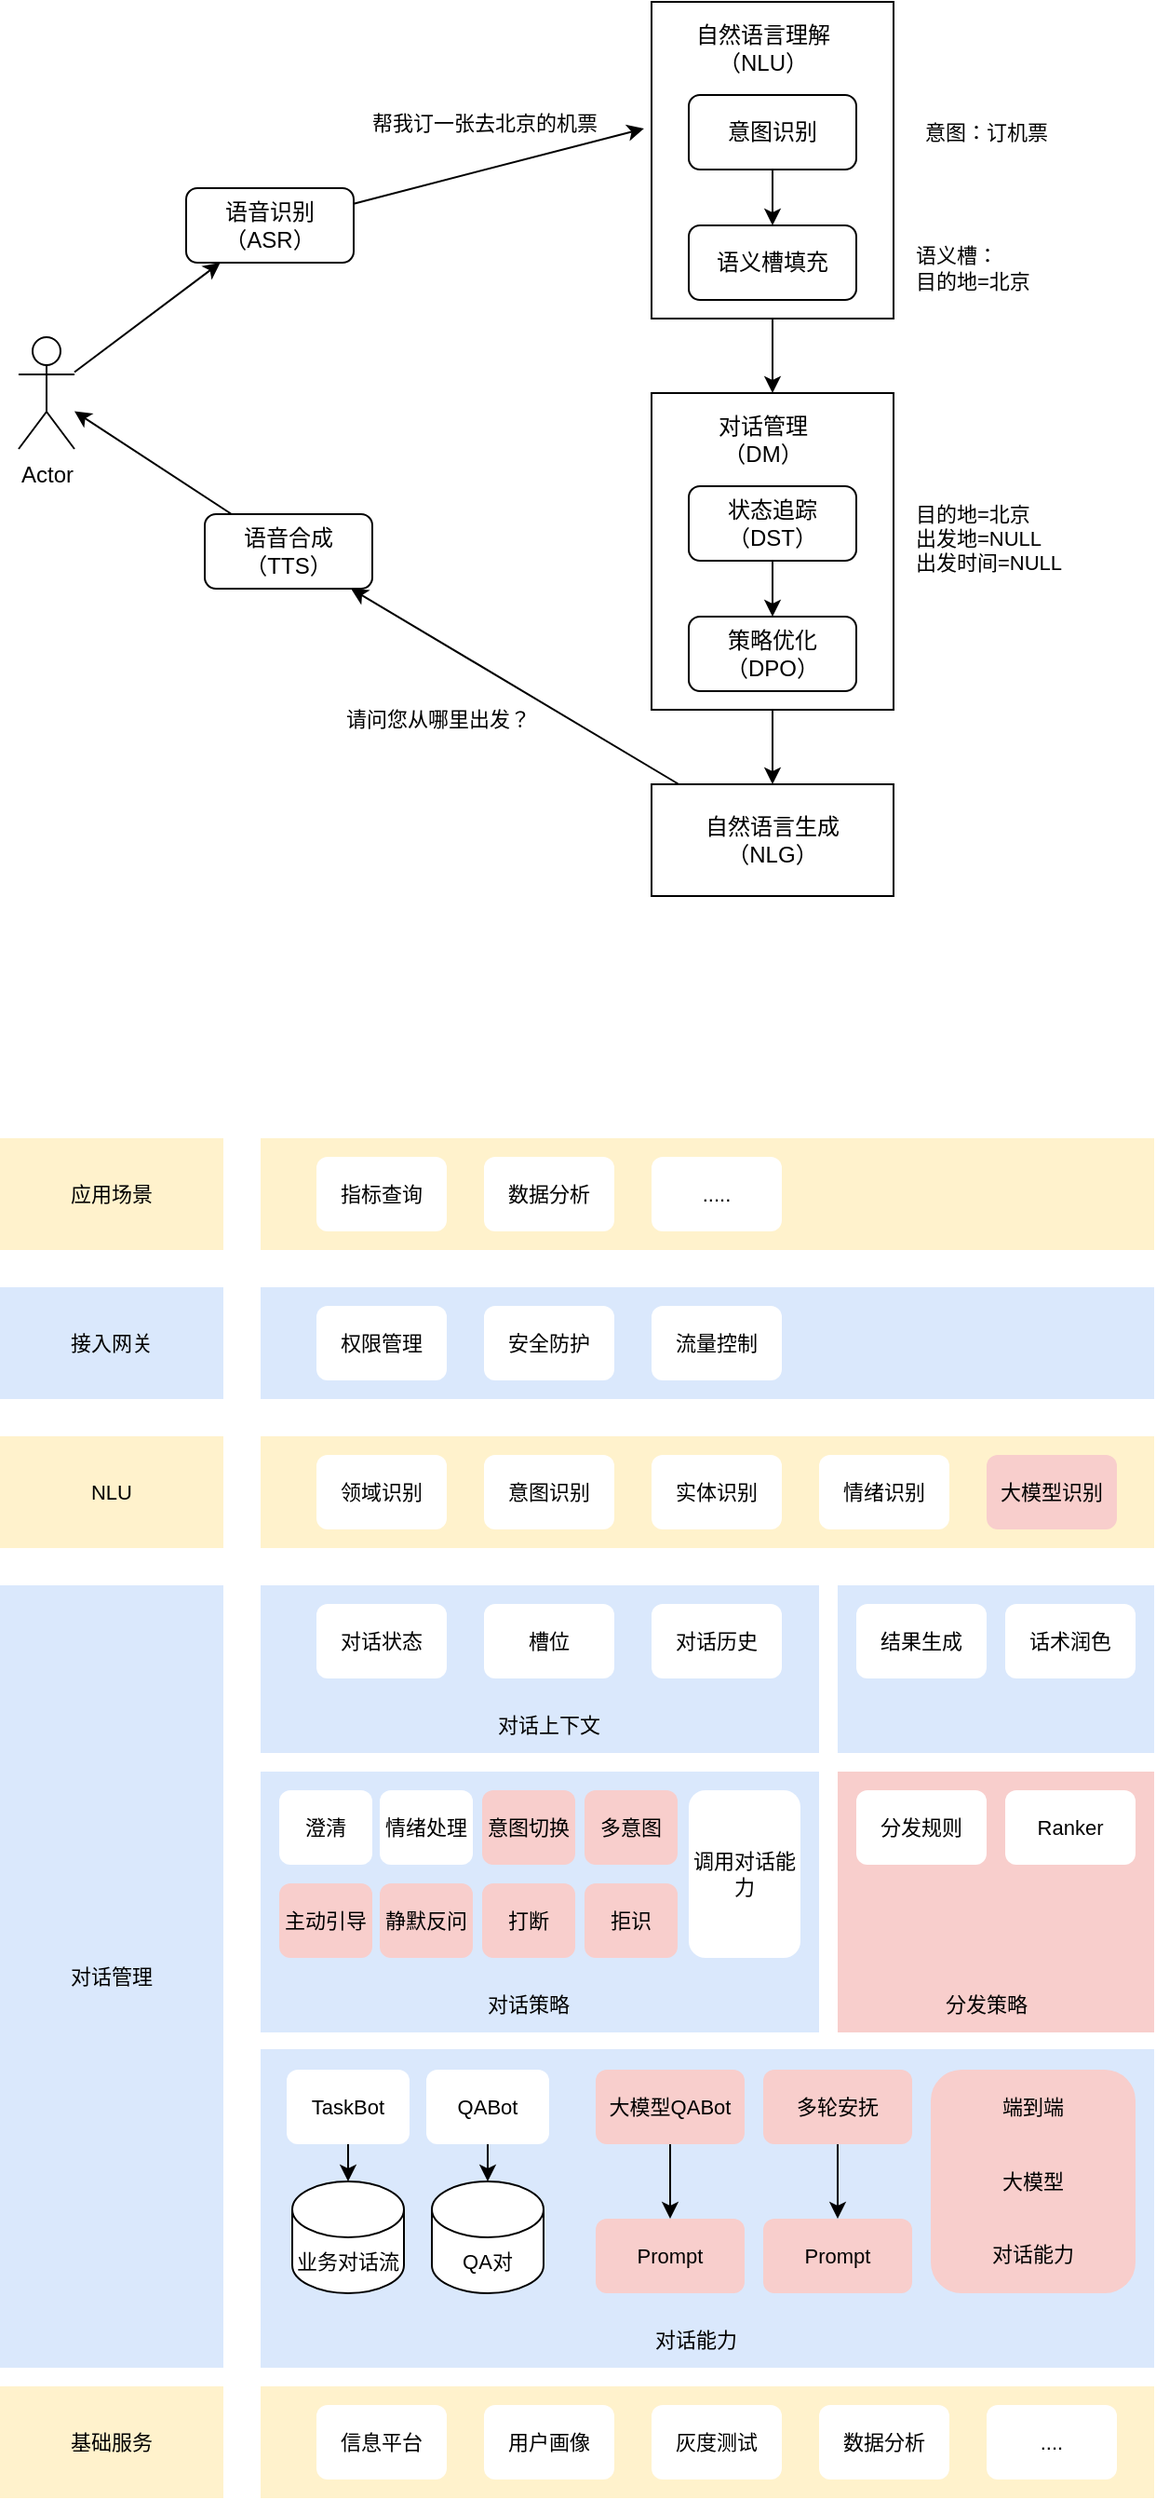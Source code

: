 <mxfile version="24.6.4" type="github">
  <diagram name="Page-1" id="AwzitmWPeecuAK55QxL2">
    <mxGraphModel dx="1120" dy="815" grid="1" gridSize="10" guides="1" tooltips="1" connect="1" arrows="1" fold="1" page="1" pageScale="1" pageWidth="827" pageHeight="1169" math="0" shadow="0">
      <root>
        <mxCell id="0" />
        <mxCell id="1" parent="0" />
        <mxCell id="plAMTflSJIcq0pE81QuK-17" style="edgeStyle=none;shape=connector;rounded=0;orthogonalLoop=1;jettySize=auto;html=1;entryX=0.5;entryY=0;entryDx=0;entryDy=0;strokeColor=default;align=center;verticalAlign=middle;fontFamily=Helvetica;fontSize=11;fontColor=default;labelBackgroundColor=none;endArrow=classic;" edge="1" parent="1" source="plAMTflSJIcq0pE81QuK-10" target="plAMTflSJIcq0pE81QuK-12">
          <mxGeometry relative="1" as="geometry" />
        </mxCell>
        <mxCell id="plAMTflSJIcq0pE81QuK-10" value="" style="rounded=0;whiteSpace=wrap;html=1;labelBackgroundColor=none;" vertex="1" parent="1">
          <mxGeometry x="360" y="70" width="130" height="170" as="geometry" />
        </mxCell>
        <mxCell id="plAMTflSJIcq0pE81QuK-5" style="rounded=0;orthogonalLoop=1;jettySize=auto;html=1;labelBackgroundColor=none;" edge="1" parent="1" source="plAMTflSJIcq0pE81QuK-1" target="plAMTflSJIcq0pE81QuK-4">
          <mxGeometry relative="1" as="geometry" />
        </mxCell>
        <mxCell id="plAMTflSJIcq0pE81QuK-1" value="Actor" style="shape=umlActor;verticalLabelPosition=bottom;verticalAlign=top;html=1;outlineConnect=0;labelBackgroundColor=none;" vertex="1" parent="1">
          <mxGeometry x="20" y="250" width="30" height="60" as="geometry" />
        </mxCell>
        <mxCell id="plAMTflSJIcq0pE81QuK-7" value="" style="rounded=0;orthogonalLoop=1;jettySize=auto;html=1;entryX=-0.031;entryY=0.4;entryDx=0;entryDy=0;entryPerimeter=0;labelBackgroundColor=none;" edge="1" parent="1" source="plAMTflSJIcq0pE81QuK-4" target="plAMTflSJIcq0pE81QuK-10">
          <mxGeometry relative="1" as="geometry">
            <mxPoint x="350" y="140" as="targetPoint" />
          </mxGeometry>
        </mxCell>
        <mxCell id="plAMTflSJIcq0pE81QuK-4" value="语音识别&lt;br&gt;（ASR）" style="rounded=1;whiteSpace=wrap;html=1;labelBackgroundColor=none;" vertex="1" parent="1">
          <mxGeometry x="110" y="170" width="90" height="40" as="geometry" />
        </mxCell>
        <mxCell id="plAMTflSJIcq0pE81QuK-9" value="" style="edgeStyle=orthogonalEdgeStyle;rounded=0;orthogonalLoop=1;jettySize=auto;html=1;labelBackgroundColor=none;" edge="1" parent="1" source="plAMTflSJIcq0pE81QuK-6" target="plAMTflSJIcq0pE81QuK-8">
          <mxGeometry relative="1" as="geometry" />
        </mxCell>
        <mxCell id="plAMTflSJIcq0pE81QuK-6" value="意图识别" style="rounded=1;whiteSpace=wrap;html=1;labelBackgroundColor=none;" vertex="1" parent="1">
          <mxGeometry x="380" y="120" width="90" height="40" as="geometry" />
        </mxCell>
        <mxCell id="plAMTflSJIcq0pE81QuK-8" value="语义槽填充" style="rounded=1;whiteSpace=wrap;html=1;labelBackgroundColor=none;" vertex="1" parent="1">
          <mxGeometry x="380" y="190" width="90" height="40" as="geometry" />
        </mxCell>
        <mxCell id="plAMTflSJIcq0pE81QuK-11" value="自然语言理解（NLU）" style="text;html=1;align=center;verticalAlign=middle;whiteSpace=wrap;rounded=0;labelBackgroundColor=none;" vertex="1" parent="1">
          <mxGeometry x="380" y="80" width="80" height="30" as="geometry" />
        </mxCell>
        <mxCell id="plAMTflSJIcq0pE81QuK-19" value="" style="edgeStyle=none;shape=connector;rounded=0;orthogonalLoop=1;jettySize=auto;html=1;strokeColor=default;align=center;verticalAlign=middle;fontFamily=Helvetica;fontSize=11;fontColor=default;labelBackgroundColor=none;endArrow=classic;" edge="1" parent="1" source="plAMTflSJIcq0pE81QuK-12" target="plAMTflSJIcq0pE81QuK-18">
          <mxGeometry relative="1" as="geometry" />
        </mxCell>
        <mxCell id="plAMTflSJIcq0pE81QuK-12" value="" style="rounded=0;whiteSpace=wrap;html=1;labelBackgroundColor=none;" vertex="1" parent="1">
          <mxGeometry x="360" y="280" width="130" height="170" as="geometry" />
        </mxCell>
        <mxCell id="plAMTflSJIcq0pE81QuK-13" value="" style="edgeStyle=orthogonalEdgeStyle;rounded=0;orthogonalLoop=1;jettySize=auto;html=1;labelBackgroundColor=none;" edge="1" parent="1" source="plAMTflSJIcq0pE81QuK-14" target="plAMTflSJIcq0pE81QuK-15">
          <mxGeometry relative="1" as="geometry" />
        </mxCell>
        <mxCell id="plAMTflSJIcq0pE81QuK-14" value="状态追踪（DST）" style="rounded=1;whiteSpace=wrap;html=1;labelBackgroundColor=none;" vertex="1" parent="1">
          <mxGeometry x="380" y="330" width="90" height="40" as="geometry" />
        </mxCell>
        <mxCell id="plAMTflSJIcq0pE81QuK-15" value="策略优化（DPO）" style="rounded=1;whiteSpace=wrap;html=1;labelBackgroundColor=none;" vertex="1" parent="1">
          <mxGeometry x="380" y="400" width="90" height="40" as="geometry" />
        </mxCell>
        <mxCell id="plAMTflSJIcq0pE81QuK-16" value="对话管理（DM）" style="text;html=1;align=center;verticalAlign=middle;whiteSpace=wrap;rounded=0;labelBackgroundColor=none;" vertex="1" parent="1">
          <mxGeometry x="380" y="290" width="80" height="30" as="geometry" />
        </mxCell>
        <mxCell id="plAMTflSJIcq0pE81QuK-22" style="edgeStyle=none;shape=connector;rounded=0;orthogonalLoop=1;jettySize=auto;html=1;strokeColor=default;align=center;verticalAlign=middle;fontFamily=Helvetica;fontSize=11;fontColor=default;labelBackgroundColor=none;endArrow=classic;" edge="1" parent="1" source="plAMTflSJIcq0pE81QuK-18" target="plAMTflSJIcq0pE81QuK-20">
          <mxGeometry relative="1" as="geometry" />
        </mxCell>
        <mxCell id="plAMTflSJIcq0pE81QuK-18" value="自然语言生成&lt;br&gt;（NLG）" style="rounded=0;whiteSpace=wrap;html=1;labelBackgroundColor=none;" vertex="1" parent="1">
          <mxGeometry x="360" y="490" width="130" height="60" as="geometry" />
        </mxCell>
        <mxCell id="plAMTflSJIcq0pE81QuK-21" style="edgeStyle=none;shape=connector;rounded=0;orthogonalLoop=1;jettySize=auto;html=1;strokeColor=default;align=center;verticalAlign=middle;fontFamily=Helvetica;fontSize=11;fontColor=default;labelBackgroundColor=none;endArrow=classic;" edge="1" parent="1" source="plAMTflSJIcq0pE81QuK-20" target="plAMTflSJIcq0pE81QuK-1">
          <mxGeometry relative="1" as="geometry" />
        </mxCell>
        <mxCell id="plAMTflSJIcq0pE81QuK-20" value="语音合成（TTS）" style="rounded=1;whiteSpace=wrap;html=1;labelBackgroundColor=none;" vertex="1" parent="1">
          <mxGeometry x="120" y="345" width="90" height="40" as="geometry" />
        </mxCell>
        <mxCell id="plAMTflSJIcq0pE81QuK-23" value="帮我订一张去北京的机票" style="text;html=1;align=center;verticalAlign=middle;resizable=0;points=[];autosize=1;strokeColor=none;fillColor=none;fontFamily=Helvetica;fontSize=11;fontColor=default;labelBackgroundColor=none;" vertex="1" parent="1">
          <mxGeometry x="200" y="120" width="140" height="30" as="geometry" />
        </mxCell>
        <mxCell id="plAMTflSJIcq0pE81QuK-24" value="意图：订机票" style="text;html=1;align=center;verticalAlign=middle;whiteSpace=wrap;rounded=0;fontFamily=Helvetica;fontSize=11;fontColor=default;labelBackgroundColor=none;" vertex="1" parent="1">
          <mxGeometry x="500" y="125" width="80" height="30" as="geometry" />
        </mxCell>
        <mxCell id="plAMTflSJIcq0pE81QuK-25" value="语义槽：&lt;br&gt;目的地=北京" style="text;html=1;align=left;verticalAlign=middle;whiteSpace=wrap;rounded=0;fontFamily=Helvetica;fontSize=11;fontColor=default;labelBackgroundColor=none;" vertex="1" parent="1">
          <mxGeometry x="500" y="185" width="110" height="55" as="geometry" />
        </mxCell>
        <mxCell id="plAMTflSJIcq0pE81QuK-26" value="目的地=北京&lt;br&gt;出发地=NULL&lt;br&gt;出发时间=NULL" style="text;html=1;align=left;verticalAlign=middle;whiteSpace=wrap;rounded=0;fontFamily=Helvetica;fontSize=11;fontColor=default;labelBackgroundColor=none;" vertex="1" parent="1">
          <mxGeometry x="500" y="330" width="110" height="55" as="geometry" />
        </mxCell>
        <mxCell id="plAMTflSJIcq0pE81QuK-28" value="请问您从哪里出发？" style="text;html=1;align=center;verticalAlign=middle;resizable=0;points=[];autosize=1;strokeColor=none;fillColor=none;fontFamily=Helvetica;fontSize=11;fontColor=default;labelBackgroundColor=none;" vertex="1" parent="1">
          <mxGeometry x="185" y="440" width="120" height="30" as="geometry" />
        </mxCell>
        <mxCell id="plAMTflSJIcq0pE81QuK-29" value="应用场景" style="rounded=0;whiteSpace=wrap;html=1;fontFamily=Helvetica;fontSize=11;labelBackgroundColor=none;strokeColor=none;fillColor=#fff2cc;" vertex="1" parent="1">
          <mxGeometry x="10" y="680" width="120" height="60" as="geometry" />
        </mxCell>
        <mxCell id="plAMTflSJIcq0pE81QuK-30" value="接入网关" style="rounded=0;whiteSpace=wrap;html=1;fontFamily=Helvetica;fontSize=11;labelBackgroundColor=none;strokeColor=none;fillColor=#dae8fc;" vertex="1" parent="1">
          <mxGeometry x="10" y="760" width="120" height="60" as="geometry" />
        </mxCell>
        <mxCell id="plAMTflSJIcq0pE81QuK-31" value="NLU" style="rounded=0;whiteSpace=wrap;html=1;fontFamily=Helvetica;fontSize=11;labelBackgroundColor=none;strokeColor=none;fillColor=#fff2cc;" vertex="1" parent="1">
          <mxGeometry x="10" y="840" width="120" height="60" as="geometry" />
        </mxCell>
        <mxCell id="plAMTflSJIcq0pE81QuK-32" value="对话管理" style="rounded=0;whiteSpace=wrap;html=1;fontFamily=Helvetica;fontSize=11;labelBackgroundColor=none;strokeColor=none;fillColor=#dae8fc;" vertex="1" parent="1">
          <mxGeometry x="10" y="920" width="120" height="420" as="geometry" />
        </mxCell>
        <mxCell id="plAMTflSJIcq0pE81QuK-33" value="基础服务" style="rounded=0;whiteSpace=wrap;html=1;fontFamily=Helvetica;fontSize=11;labelBackgroundColor=none;strokeColor=none;fillColor=#fff2cc;" vertex="1" parent="1">
          <mxGeometry x="10" y="1350" width="120" height="60" as="geometry" />
        </mxCell>
        <mxCell id="plAMTflSJIcq0pE81QuK-34" value="" style="rounded=0;whiteSpace=wrap;html=1;fontFamily=Helvetica;fontSize=11;labelBackgroundColor=none;strokeColor=none;fillColor=#fff2cc;" vertex="1" parent="1">
          <mxGeometry x="150" y="680" width="480" height="60" as="geometry" />
        </mxCell>
        <mxCell id="plAMTflSJIcq0pE81QuK-35" value="指标查询" style="rounded=1;whiteSpace=wrap;html=1;align=center;verticalAlign=middle;fontFamily=Helvetica;fontSize=11;labelBackgroundColor=none;strokeColor=none;" vertex="1" parent="1">
          <mxGeometry x="180" y="690" width="70" height="40" as="geometry" />
        </mxCell>
        <mxCell id="plAMTflSJIcq0pE81QuK-36" value="数据分析" style="rounded=1;whiteSpace=wrap;html=1;align=center;verticalAlign=middle;fontFamily=Helvetica;fontSize=11;labelBackgroundColor=none;strokeColor=none;" vertex="1" parent="1">
          <mxGeometry x="270" y="690" width="70" height="40" as="geometry" />
        </mxCell>
        <mxCell id="plAMTflSJIcq0pE81QuK-37" value="....." style="rounded=1;whiteSpace=wrap;html=1;align=center;verticalAlign=middle;fontFamily=Helvetica;fontSize=11;labelBackgroundColor=none;strokeColor=none;" vertex="1" parent="1">
          <mxGeometry x="360" y="690" width="70" height="40" as="geometry" />
        </mxCell>
        <mxCell id="plAMTflSJIcq0pE81QuK-39" value="" style="rounded=0;whiteSpace=wrap;html=1;fontFamily=Helvetica;fontSize=11;labelBackgroundColor=none;strokeColor=none;fillColor=#dae8fc;" vertex="1" parent="1">
          <mxGeometry x="150" y="760" width="480" height="60" as="geometry" />
        </mxCell>
        <mxCell id="plAMTflSJIcq0pE81QuK-40" value="权限管理" style="rounded=1;whiteSpace=wrap;html=1;align=center;verticalAlign=middle;fontFamily=Helvetica;fontSize=11;labelBackgroundColor=none;strokeColor=none;" vertex="1" parent="1">
          <mxGeometry x="180" y="770" width="70" height="40" as="geometry" />
        </mxCell>
        <mxCell id="plAMTflSJIcq0pE81QuK-41" value="安全防护" style="rounded=1;whiteSpace=wrap;html=1;align=center;verticalAlign=middle;fontFamily=Helvetica;fontSize=11;labelBackgroundColor=none;strokeColor=none;" vertex="1" parent="1">
          <mxGeometry x="270" y="770" width="70" height="40" as="geometry" />
        </mxCell>
        <mxCell id="plAMTflSJIcq0pE81QuK-42" value="流量控制" style="rounded=1;whiteSpace=wrap;html=1;align=center;verticalAlign=middle;fontFamily=Helvetica;fontSize=11;labelBackgroundColor=none;strokeColor=none;" vertex="1" parent="1">
          <mxGeometry x="360" y="770" width="70" height="40" as="geometry" />
        </mxCell>
        <mxCell id="plAMTflSJIcq0pE81QuK-43" value="" style="rounded=0;whiteSpace=wrap;html=1;fontFamily=Helvetica;fontSize=11;labelBackgroundColor=none;strokeColor=none;fillColor=#fff2cc;" vertex="1" parent="1">
          <mxGeometry x="150" y="840" width="480" height="60" as="geometry" />
        </mxCell>
        <mxCell id="plAMTflSJIcq0pE81QuK-44" value="领域识别" style="rounded=1;whiteSpace=wrap;html=1;align=center;verticalAlign=middle;fontFamily=Helvetica;fontSize=11;labelBackgroundColor=none;strokeColor=none;" vertex="1" parent="1">
          <mxGeometry x="180" y="850" width="70" height="40" as="geometry" />
        </mxCell>
        <mxCell id="plAMTflSJIcq0pE81QuK-45" value="意图识别" style="rounded=1;whiteSpace=wrap;html=1;align=center;verticalAlign=middle;fontFamily=Helvetica;fontSize=11;labelBackgroundColor=none;strokeColor=none;" vertex="1" parent="1">
          <mxGeometry x="270" y="850" width="70" height="40" as="geometry" />
        </mxCell>
        <mxCell id="plAMTflSJIcq0pE81QuK-46" value="实体识别" style="rounded=1;whiteSpace=wrap;html=1;align=center;verticalAlign=middle;fontFamily=Helvetica;fontSize=11;labelBackgroundColor=none;strokeColor=none;" vertex="1" parent="1">
          <mxGeometry x="360" y="850" width="70" height="40" as="geometry" />
        </mxCell>
        <mxCell id="plAMTflSJIcq0pE81QuK-47" value="情绪识别" style="rounded=1;whiteSpace=wrap;html=1;align=center;verticalAlign=middle;fontFamily=Helvetica;fontSize=11;labelBackgroundColor=none;strokeColor=none;" vertex="1" parent="1">
          <mxGeometry x="450" y="850" width="70" height="40" as="geometry" />
        </mxCell>
        <mxCell id="plAMTflSJIcq0pE81QuK-48" value="大模型识别" style="rounded=1;whiteSpace=wrap;html=1;align=center;verticalAlign=middle;fontFamily=Helvetica;fontSize=11;labelBackgroundColor=none;strokeColor=none;fillColor=#f8cecc;" vertex="1" parent="1">
          <mxGeometry x="540" y="850" width="70" height="40" as="geometry" />
        </mxCell>
        <mxCell id="plAMTflSJIcq0pE81QuK-50" value="" style="rounded=0;whiteSpace=wrap;html=1;fontFamily=Helvetica;fontSize=11;labelBackgroundColor=none;strokeColor=none;fillColor=#dae8fc;" vertex="1" parent="1">
          <mxGeometry x="150" y="920" width="300" height="90" as="geometry" />
        </mxCell>
        <mxCell id="plAMTflSJIcq0pE81QuK-51" value="对话状态" style="rounded=1;whiteSpace=wrap;html=1;align=center;verticalAlign=middle;fontFamily=Helvetica;fontSize=11;labelBackgroundColor=none;strokeColor=none;" vertex="1" parent="1">
          <mxGeometry x="180" y="930" width="70" height="40" as="geometry" />
        </mxCell>
        <mxCell id="plAMTflSJIcq0pE81QuK-52" value="槽位" style="rounded=1;whiteSpace=wrap;html=1;align=center;verticalAlign=middle;fontFamily=Helvetica;fontSize=11;labelBackgroundColor=none;strokeColor=none;" vertex="1" parent="1">
          <mxGeometry x="270" y="930" width="70" height="40" as="geometry" />
        </mxCell>
        <mxCell id="plAMTflSJIcq0pE81QuK-53" value="对话历史" style="rounded=1;whiteSpace=wrap;html=1;align=center;verticalAlign=middle;fontFamily=Helvetica;fontSize=11;labelBackgroundColor=none;strokeColor=none;" vertex="1" parent="1">
          <mxGeometry x="360" y="930" width="70" height="40" as="geometry" />
        </mxCell>
        <mxCell id="plAMTflSJIcq0pE81QuK-54" value="对话上下文" style="text;html=1;align=center;verticalAlign=middle;whiteSpace=wrap;rounded=0;fontFamily=Helvetica;fontSize=11;fontColor=default;labelBackgroundColor=none;" vertex="1" parent="1">
          <mxGeometry x="275" y="980" width="60" height="30" as="geometry" />
        </mxCell>
        <mxCell id="plAMTflSJIcq0pE81QuK-55" value="" style="rounded=0;whiteSpace=wrap;html=1;fontFamily=Helvetica;fontSize=11;labelBackgroundColor=none;strokeColor=none;fillColor=#dae8fc;" vertex="1" parent="1">
          <mxGeometry x="460" y="920" width="170" height="90" as="geometry" />
        </mxCell>
        <mxCell id="plAMTflSJIcq0pE81QuK-56" value="结果生成" style="rounded=1;whiteSpace=wrap;html=1;align=center;verticalAlign=middle;fontFamily=Helvetica;fontSize=11;labelBackgroundColor=none;strokeColor=none;" vertex="1" parent="1">
          <mxGeometry x="470" y="930" width="70" height="40" as="geometry" />
        </mxCell>
        <mxCell id="plAMTflSJIcq0pE81QuK-57" value="话术润色" style="rounded=1;whiteSpace=wrap;html=1;align=center;verticalAlign=middle;fontFamily=Helvetica;fontSize=11;labelBackgroundColor=none;strokeColor=none;" vertex="1" parent="1">
          <mxGeometry x="550" y="930" width="70" height="40" as="geometry" />
        </mxCell>
        <mxCell id="plAMTflSJIcq0pE81QuK-61" value="" style="rounded=0;whiteSpace=wrap;html=1;fontFamily=Helvetica;fontSize=11;labelBackgroundColor=none;strokeColor=none;fillColor=#dae8fc;" vertex="1" parent="1">
          <mxGeometry x="150" y="1020" width="300" height="140" as="geometry" />
        </mxCell>
        <mxCell id="plAMTflSJIcq0pE81QuK-62" value="澄清" style="rounded=1;whiteSpace=wrap;html=1;align=center;verticalAlign=middle;fontFamily=Helvetica;fontSize=11;labelBackgroundColor=none;strokeColor=none;" vertex="1" parent="1">
          <mxGeometry x="160" y="1030" width="50" height="40" as="geometry" />
        </mxCell>
        <mxCell id="plAMTflSJIcq0pE81QuK-63" value="情绪处理" style="rounded=1;whiteSpace=wrap;html=1;align=center;verticalAlign=middle;fontFamily=Helvetica;fontSize=11;labelBackgroundColor=none;strokeColor=none;" vertex="1" parent="1">
          <mxGeometry x="214" y="1030" width="50" height="40" as="geometry" />
        </mxCell>
        <mxCell id="plAMTflSJIcq0pE81QuK-64" value="意图切换" style="rounded=1;whiteSpace=wrap;html=1;align=center;verticalAlign=middle;fontFamily=Helvetica;fontSize=11;labelBackgroundColor=none;strokeColor=none;fillColor=#f8cecc;" vertex="1" parent="1">
          <mxGeometry x="269" y="1030" width="50" height="40" as="geometry" />
        </mxCell>
        <mxCell id="plAMTflSJIcq0pE81QuK-65" value="对话策略" style="text;html=1;align=center;verticalAlign=middle;whiteSpace=wrap;rounded=0;fontFamily=Helvetica;fontSize=11;fontColor=default;labelBackgroundColor=none;" vertex="1" parent="1">
          <mxGeometry x="264" y="1130" width="60" height="30" as="geometry" />
        </mxCell>
        <mxCell id="plAMTflSJIcq0pE81QuK-66" value="" style="rounded=0;whiteSpace=wrap;html=1;fontFamily=Helvetica;fontSize=11;labelBackgroundColor=none;strokeColor=none;fillColor=#f8cecc;" vertex="1" parent="1">
          <mxGeometry x="460" y="1020" width="170" height="140" as="geometry" />
        </mxCell>
        <mxCell id="plAMTflSJIcq0pE81QuK-67" value="分发规则" style="rounded=1;whiteSpace=wrap;html=1;align=center;verticalAlign=middle;fontFamily=Helvetica;fontSize=11;labelBackgroundColor=none;strokeColor=none;" vertex="1" parent="1">
          <mxGeometry x="470" y="1030" width="70" height="40" as="geometry" />
        </mxCell>
        <mxCell id="plAMTflSJIcq0pE81QuK-68" value="Ranker" style="rounded=1;whiteSpace=wrap;html=1;align=center;verticalAlign=middle;fontFamily=Helvetica;fontSize=11;labelBackgroundColor=none;strokeColor=none;" vertex="1" parent="1">
          <mxGeometry x="550" y="1030" width="70" height="40" as="geometry" />
        </mxCell>
        <mxCell id="plAMTflSJIcq0pE81QuK-69" value="多意图" style="rounded=1;whiteSpace=wrap;html=1;align=center;verticalAlign=middle;fontFamily=Helvetica;fontSize=11;labelBackgroundColor=none;strokeColor=none;fillColor=#f8cecc;" vertex="1" parent="1">
          <mxGeometry x="324" y="1030" width="50" height="40" as="geometry" />
        </mxCell>
        <mxCell id="plAMTflSJIcq0pE81QuK-70" value="调用对话能力" style="rounded=1;whiteSpace=wrap;html=1;align=center;verticalAlign=middle;fontFamily=Helvetica;fontSize=11;labelBackgroundColor=none;strokeColor=none;" vertex="1" parent="1">
          <mxGeometry x="380" y="1030" width="60" height="90" as="geometry" />
        </mxCell>
        <mxCell id="plAMTflSJIcq0pE81QuK-71" value="主动引导" style="rounded=1;whiteSpace=wrap;html=1;align=center;verticalAlign=middle;fontFamily=Helvetica;fontSize=11;labelBackgroundColor=none;strokeColor=none;fillColor=#f8cecc;" vertex="1" parent="1">
          <mxGeometry x="160" y="1080" width="50" height="40" as="geometry" />
        </mxCell>
        <mxCell id="plAMTflSJIcq0pE81QuK-72" value="静默反问" style="rounded=1;whiteSpace=wrap;html=1;align=center;verticalAlign=middle;fontFamily=Helvetica;fontSize=11;labelBackgroundColor=none;strokeColor=none;fillColor=#f8cecc;" vertex="1" parent="1">
          <mxGeometry x="214" y="1080" width="50" height="40" as="geometry" />
        </mxCell>
        <mxCell id="plAMTflSJIcq0pE81QuK-73" value="打断" style="rounded=1;whiteSpace=wrap;html=1;align=center;verticalAlign=middle;fontFamily=Helvetica;fontSize=11;labelBackgroundColor=none;strokeColor=none;fillColor=#f8cecc;" vertex="1" parent="1">
          <mxGeometry x="269" y="1080" width="50" height="40" as="geometry" />
        </mxCell>
        <mxCell id="plAMTflSJIcq0pE81QuK-74" value="拒识" style="rounded=1;whiteSpace=wrap;html=1;align=center;verticalAlign=middle;fontFamily=Helvetica;fontSize=11;labelBackgroundColor=none;strokeColor=none;fillColor=#f8cecc;" vertex="1" parent="1">
          <mxGeometry x="324" y="1080" width="50" height="40" as="geometry" />
        </mxCell>
        <mxCell id="plAMTflSJIcq0pE81QuK-75" value="分发策略" style="text;html=1;align=center;verticalAlign=middle;whiteSpace=wrap;rounded=0;fontFamily=Helvetica;fontSize=11;fontColor=default;labelBackgroundColor=none;" vertex="1" parent="1">
          <mxGeometry x="510" y="1130" width="60" height="30" as="geometry" />
        </mxCell>
        <mxCell id="plAMTflSJIcq0pE81QuK-77" value="" style="rounded=0;whiteSpace=wrap;html=1;fontFamily=Helvetica;fontSize=11;labelBackgroundColor=none;strokeColor=none;fillColor=#dae8fc;" vertex="1" parent="1">
          <mxGeometry x="150" y="1169" width="480" height="171" as="geometry" />
        </mxCell>
        <mxCell id="plAMTflSJIcq0pE81QuK-80" style="edgeStyle=none;shape=connector;rounded=0;orthogonalLoop=1;jettySize=auto;html=1;strokeColor=default;align=center;verticalAlign=middle;fontFamily=Helvetica;fontSize=11;fontColor=default;labelBackgroundColor=none;endArrow=classic;" edge="1" parent="1" source="plAMTflSJIcq0pE81QuK-78" target="plAMTflSJIcq0pE81QuK-79">
          <mxGeometry relative="1" as="geometry" />
        </mxCell>
        <mxCell id="plAMTflSJIcq0pE81QuK-78" value="TaskBot" style="rounded=1;whiteSpace=wrap;html=1;align=center;verticalAlign=middle;fontFamily=Helvetica;fontSize=11;labelBackgroundColor=none;strokeColor=none;" vertex="1" parent="1">
          <mxGeometry x="164" y="1180" width="66" height="40" as="geometry" />
        </mxCell>
        <mxCell id="plAMTflSJIcq0pE81QuK-79" value="业务对话流" style="shape=cylinder3;whiteSpace=wrap;html=1;boundedLbl=1;backgroundOutline=1;size=15;rounded=0;align=center;verticalAlign=middle;fontFamily=Helvetica;fontSize=11;labelBackgroundColor=none;" vertex="1" parent="1">
          <mxGeometry x="167" y="1240" width="60" height="60" as="geometry" />
        </mxCell>
        <mxCell id="plAMTflSJIcq0pE81QuK-81" style="edgeStyle=none;shape=connector;rounded=0;orthogonalLoop=1;jettySize=auto;html=1;strokeColor=default;align=center;verticalAlign=middle;fontFamily=Helvetica;fontSize=11;fontColor=default;labelBackgroundColor=none;endArrow=classic;" edge="1" parent="1" source="plAMTflSJIcq0pE81QuK-82" target="plAMTflSJIcq0pE81QuK-83">
          <mxGeometry relative="1" as="geometry" />
        </mxCell>
        <mxCell id="plAMTflSJIcq0pE81QuK-82" value="QABot" style="rounded=1;whiteSpace=wrap;html=1;align=center;verticalAlign=middle;fontFamily=Helvetica;fontSize=11;labelBackgroundColor=none;strokeColor=none;" vertex="1" parent="1">
          <mxGeometry x="239" y="1180" width="66" height="40" as="geometry" />
        </mxCell>
        <mxCell id="plAMTflSJIcq0pE81QuK-83" value="QA对" style="shape=cylinder3;whiteSpace=wrap;html=1;boundedLbl=1;backgroundOutline=1;size=15;rounded=0;align=center;verticalAlign=middle;fontFamily=Helvetica;fontSize=11;labelBackgroundColor=none;" vertex="1" parent="1">
          <mxGeometry x="242" y="1240" width="60" height="60" as="geometry" />
        </mxCell>
        <mxCell id="plAMTflSJIcq0pE81QuK-84" value="对话能力" style="text;html=1;align=center;verticalAlign=middle;whiteSpace=wrap;rounded=0;fontFamily=Helvetica;fontSize=11;fontColor=default;labelBackgroundColor=none;" vertex="1" parent="1">
          <mxGeometry x="354" y="1310" width="60" height="30" as="geometry" />
        </mxCell>
        <mxCell id="plAMTflSJIcq0pE81QuK-89" style="edgeStyle=none;shape=connector;rounded=0;orthogonalLoop=1;jettySize=auto;html=1;strokeColor=default;align=center;verticalAlign=middle;fontFamily=Helvetica;fontSize=11;fontColor=default;labelBackgroundColor=default;endArrow=classic;" edge="1" parent="1" source="plAMTflSJIcq0pE81QuK-85" target="plAMTflSJIcq0pE81QuK-88">
          <mxGeometry relative="1" as="geometry" />
        </mxCell>
        <mxCell id="plAMTflSJIcq0pE81QuK-85" value="大模型QABot" style="rounded=1;whiteSpace=wrap;html=1;align=center;verticalAlign=middle;fontFamily=Helvetica;fontSize=11;labelBackgroundColor=none;strokeColor=none;fillColor=#f8cecc;" vertex="1" parent="1">
          <mxGeometry x="330" y="1180" width="80" height="40" as="geometry" />
        </mxCell>
        <mxCell id="plAMTflSJIcq0pE81QuK-91" value="" style="edgeStyle=none;shape=connector;rounded=0;orthogonalLoop=1;jettySize=auto;html=1;strokeColor=default;align=center;verticalAlign=middle;fontFamily=Helvetica;fontSize=11;fontColor=default;labelBackgroundColor=default;endArrow=classic;" edge="1" parent="1" source="plAMTflSJIcq0pE81QuK-86" target="plAMTflSJIcq0pE81QuK-90">
          <mxGeometry relative="1" as="geometry" />
        </mxCell>
        <mxCell id="plAMTflSJIcq0pE81QuK-86" value="多轮安抚" style="rounded=1;whiteSpace=wrap;html=1;align=center;verticalAlign=middle;fontFamily=Helvetica;fontSize=11;labelBackgroundColor=none;strokeColor=none;fillColor=#f8cecc;" vertex="1" parent="1">
          <mxGeometry x="420" y="1180" width="80" height="40" as="geometry" />
        </mxCell>
        <mxCell id="plAMTflSJIcq0pE81QuK-87" value="端到端&lt;br&gt;&lt;br&gt;&lt;br&gt;大模型&lt;br&gt;&lt;br&gt;&lt;br&gt;对话能力" style="rounded=1;whiteSpace=wrap;html=1;align=center;verticalAlign=middle;fontFamily=Helvetica;fontSize=11;labelBackgroundColor=none;strokeColor=none;fillColor=#f8cecc;" vertex="1" parent="1">
          <mxGeometry x="510" y="1180" width="110" height="120" as="geometry" />
        </mxCell>
        <mxCell id="plAMTflSJIcq0pE81QuK-88" value="Prompt" style="rounded=1;whiteSpace=wrap;html=1;align=center;verticalAlign=middle;fontFamily=Helvetica;fontSize=11;labelBackgroundColor=none;strokeColor=none;fillColor=#f8cecc;" vertex="1" parent="1">
          <mxGeometry x="330" y="1260" width="80" height="40" as="geometry" />
        </mxCell>
        <mxCell id="plAMTflSJIcq0pE81QuK-90" value="Prompt" style="rounded=1;whiteSpace=wrap;html=1;align=center;verticalAlign=middle;fontFamily=Helvetica;fontSize=11;labelBackgroundColor=none;strokeColor=none;fillColor=#f8cecc;" vertex="1" parent="1">
          <mxGeometry x="420" y="1260" width="80" height="40" as="geometry" />
        </mxCell>
        <mxCell id="plAMTflSJIcq0pE81QuK-92" value="" style="rounded=0;whiteSpace=wrap;html=1;fontFamily=Helvetica;fontSize=11;labelBackgroundColor=none;strokeColor=none;fillColor=#fff2cc;" vertex="1" parent="1">
          <mxGeometry x="150" y="1350" width="480" height="60" as="geometry" />
        </mxCell>
        <mxCell id="plAMTflSJIcq0pE81QuK-93" value="信息平台" style="rounded=1;whiteSpace=wrap;html=1;align=center;verticalAlign=middle;fontFamily=Helvetica;fontSize=11;labelBackgroundColor=none;strokeColor=none;" vertex="1" parent="1">
          <mxGeometry x="180" y="1360" width="70" height="40" as="geometry" />
        </mxCell>
        <mxCell id="plAMTflSJIcq0pE81QuK-94" value="用户画像" style="rounded=1;whiteSpace=wrap;html=1;align=center;verticalAlign=middle;fontFamily=Helvetica;fontSize=11;labelBackgroundColor=none;strokeColor=none;" vertex="1" parent="1">
          <mxGeometry x="270" y="1360" width="70" height="40" as="geometry" />
        </mxCell>
        <mxCell id="plAMTflSJIcq0pE81QuK-95" value="灰度测试" style="rounded=1;whiteSpace=wrap;html=1;align=center;verticalAlign=middle;fontFamily=Helvetica;fontSize=11;labelBackgroundColor=none;strokeColor=none;" vertex="1" parent="1">
          <mxGeometry x="360" y="1360" width="70" height="40" as="geometry" />
        </mxCell>
        <mxCell id="plAMTflSJIcq0pE81QuK-96" value="数据分析" style="rounded=1;whiteSpace=wrap;html=1;align=center;verticalAlign=middle;fontFamily=Helvetica;fontSize=11;labelBackgroundColor=none;strokeColor=none;" vertex="1" parent="1">
          <mxGeometry x="450" y="1360" width="70" height="40" as="geometry" />
        </mxCell>
        <mxCell id="plAMTflSJIcq0pE81QuK-97" value="...." style="rounded=1;whiteSpace=wrap;html=1;align=center;verticalAlign=middle;fontFamily=Helvetica;fontSize=11;labelBackgroundColor=none;strokeColor=none;" vertex="1" parent="1">
          <mxGeometry x="540" y="1360" width="70" height="40" as="geometry" />
        </mxCell>
      </root>
    </mxGraphModel>
  </diagram>
</mxfile>
